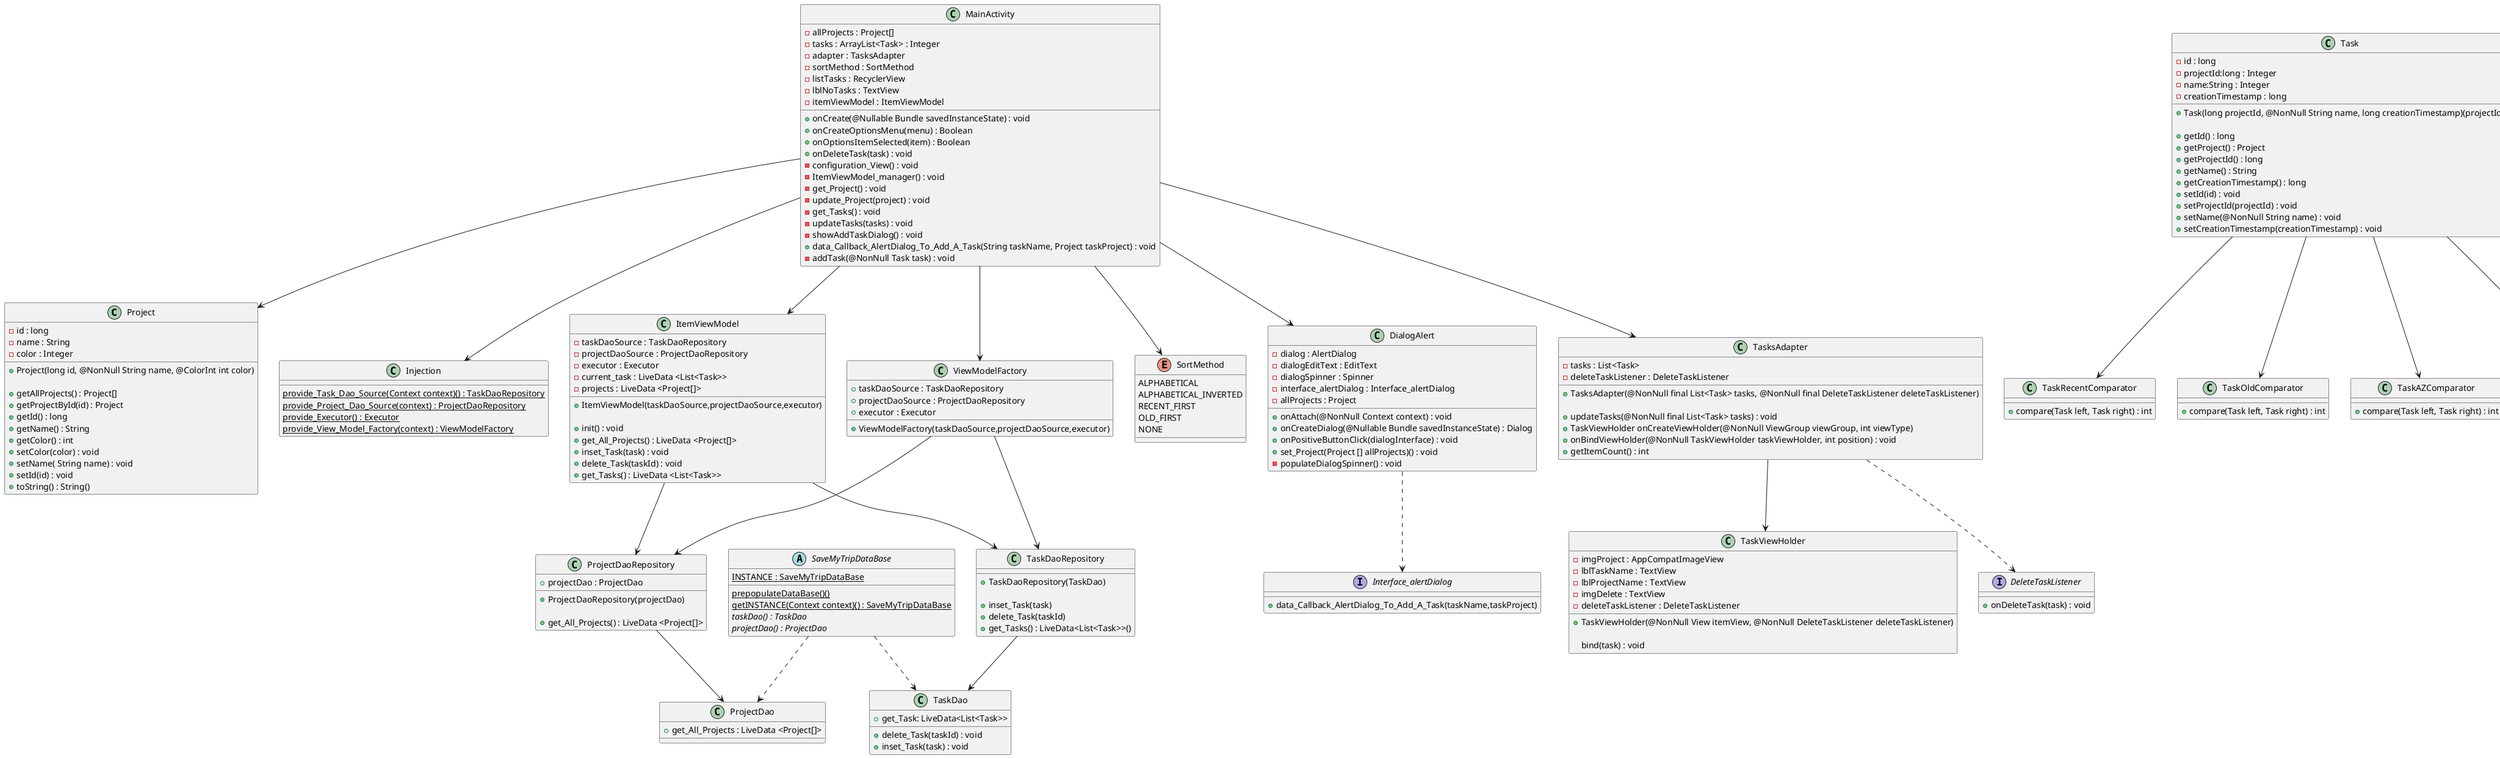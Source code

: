 @startuml

class Project {
    -id : long
    -name : String
    -color : Integer

    + Project(long id, @NonNull String name, @ColorInt int color)

    + getAllProjects() : Project[]
    + getProjectById(id) : Project
    + getId() : long
    + getName() : String
    + getColor() : int
    + setColor(color) : void
    + setName( String name) : void
    + setId(id) : void
    + toString() : String()
}

class Task {
    - id : long
    - projectId:long : Integer
    - name:String : Integer
    - creationTimestamp : long

    + Task(long projectId, @NonNull String name, long creationTimestamp)(projectId)

    + getId() : long
    + getProject() : Project
    + getProjectId() : long
    + getName() : String
    + getCreationTimestamp() : long
    + setId(id) : void
    + setProjectId(projectId) : void
    + setName(@NonNull String name) : void
    + setCreationTimestamp(creationTimestamp) : void
}

class TaskRecentComparator {
    + compare(Task left, Task right) : int
}

class TaskOldComparator {
    + compare(Task left, Task right) : int
}

class TaskAZComparator {
    + compare(Task left, Task right) : int
}

class TaskZAComparator {
    + compare(Task left, Task right) : int
}

class ProjectDao{
    + get_All_Projects : LiveData <Project[]>
}

class TaskDao{
    + delete_Task(taskId) : void
    + inset_Task(task) : void
    + get_Task: LiveData<List<Task>>
}

class ProjectDaoRepository {
    + projectDao : ProjectDao

    + ProjectDaoRepository(projectDao)

    + get_All_Projects() : LiveData <Project[]>
}

class TaskDaoRepository {
    + TaskDaoRepository(TaskDao)

    + inset_Task(task)
    + delete_Task(taskId)
    + get_Tasks() : LiveData<List<Task>>()
}

abstract class SaveMyTripDataBase {
    {static} INSTANCE : SaveMyTripDataBase

    {static} prepopulateDataBase()()
    {static} getINSTANCE(Context context)() : SaveMyTripDataBase
   {abstract} taskDao() : TaskDao
   {abstract} projectDao() : ProjectDao
}

class Injection {
    {Static} provide_Task_Dao_Source(Context context)() : TaskDaoRepository
    {Static} provide_Project_Dao_Source(context) : ProjectDaoRepository
    {Static} provide_Executor() : Executor
    {Static} provide_View_Model_Factory(context) : ViewModelFactory
}

class ViewModelFactory {
    + taskDaoSource : TaskDaoRepository
    + projectDaoSource : ProjectDaoRepository
    + executor : Executor

    + ViewModelFactory(taskDaoSource,projectDaoSource,executor)
}

class ItemViewModel {
    - taskDaoSource : TaskDaoRepository
    - projectDaoSource : ProjectDaoRepository
    - executor : Executor
    - current_task : LiveData <List<Task>>
    - projects : LiveData <Project[]>

    + ItemViewModel(taskDaoSource,projectDaoSource,executor)

    + init() : void
    + get_All_Projects() : LiveData <Project[]>
    + inset_Task(task) : void
    + delete_Task(taskId) : void
    + get_Tasks() : LiveData <List<Task>>
}

class MainActivity {
    - allProjects : Project[]
    - tasks : ArrayList<Task> : Integer
    - adapter : TasksAdapter
    - sortMethod : SortMethod
    - listTasks : RecyclerView
    - lblNoTasks : TextView
    - itemViewModel : ItemViewModel

    + onCreate(@Nullable Bundle savedInstanceState) : void
    + onCreateOptionsMenu(menu) : Boolean
    + onOptionsItemSelected(item) : Boolean
    + onDeleteTask(task) : void
    - configuration_View() : void
    - ItemViewModel_manager() : void
    - get_Project() : void
    - update_Project(project) : void
    - get_Tasks() : void
    - updateTasks(tasks) : void
    - showAddTaskDialog() : void
    + data_Callback_AlertDialog_To_Add_A_Task(String taskName, Project taskProject) : void
    - addTask(@NonNull Task task) : void
}

enum SortMethod {
     ALPHABETICAL
     ALPHABETICAL_INVERTED
     RECENT_FIRST
     OLD_FIRST
     NONE
}
class DialogAlert {
    - dialog : AlertDialog
    - dialogEditText : EditText
    - dialogSpinner : Spinner
    - interface_alertDialog : Interface_alertDialog
    - allProjects : Project

    + onAttach(@NonNull Context context) : void
    + onCreateDialog(@Nullable Bundle savedInstanceState) : Dialog
    + onPositiveButtonClick(dialogInterface) : void
    + set_Project(Project [] allProjects)() : void
    - populateDialogSpinner() : void
}

interface Interface_alertDialog {
    + data_Callback_AlertDialog_To_Add_A_Task(taskName,taskProject)
}

class TasksAdapter {
    - tasks : List<Task>
    - deleteTaskListener : DeleteTaskListener

    + TasksAdapter(@NonNull final List<Task> tasks, @NonNull final DeleteTaskListener deleteTaskListener)

    + updateTasks(@NonNull final List<Task> tasks) : void
    + TaskViewHolder onCreateViewHolder(@NonNull ViewGroup viewGroup, int viewType)
    + onBindViewHolder(@NonNull TaskViewHolder taskViewHolder, int position) : void
    + getItemCount() : int
}

class TaskViewHolder {
    - imgProject : AppCompatImageView
    - lblTaskName : TextView
    - lblProjectName : TextView
    - imgDelete : TextView
    - deleteTaskListener : DeleteTaskListener

    + TaskViewHolder(@NonNull View itemView, @NonNull DeleteTaskListener deleteTaskListener)

    bind(task) : void
}

interface DeleteTaskListener {
    + onDeleteTask(task) : void
}

Task --> TaskAZComparator
Task --> TaskZAComparator
Task --> TaskOldComparator
Task --> TaskRecentComparator

ProjectDaoRepository --> ProjectDao
TaskDaoRepository --> TaskDao

TasksAdapter --> TaskViewHolder
TasksAdapter ..> DeleteTaskListener

DialogAlert ..> Interface_alertDialog

MainActivity --> TasksAdapter
MainActivity --> SortMethod
MainActivity --> ItemViewModel
MainActivity --> ViewModelFactory
MainActivity --> Injection
MainActivity --> DialogAlert
MainActivity --> Project

ViewModelFactory --> TaskDaoRepository
ViewModelFactory --> ProjectDaoRepository

ItemViewModel --> TaskDaoRepository
ItemViewModel --> ProjectDaoRepository

SaveMyTripDataBase ..> TaskDao
SaveMyTripDataBase ..> ProjectDao

@enduml